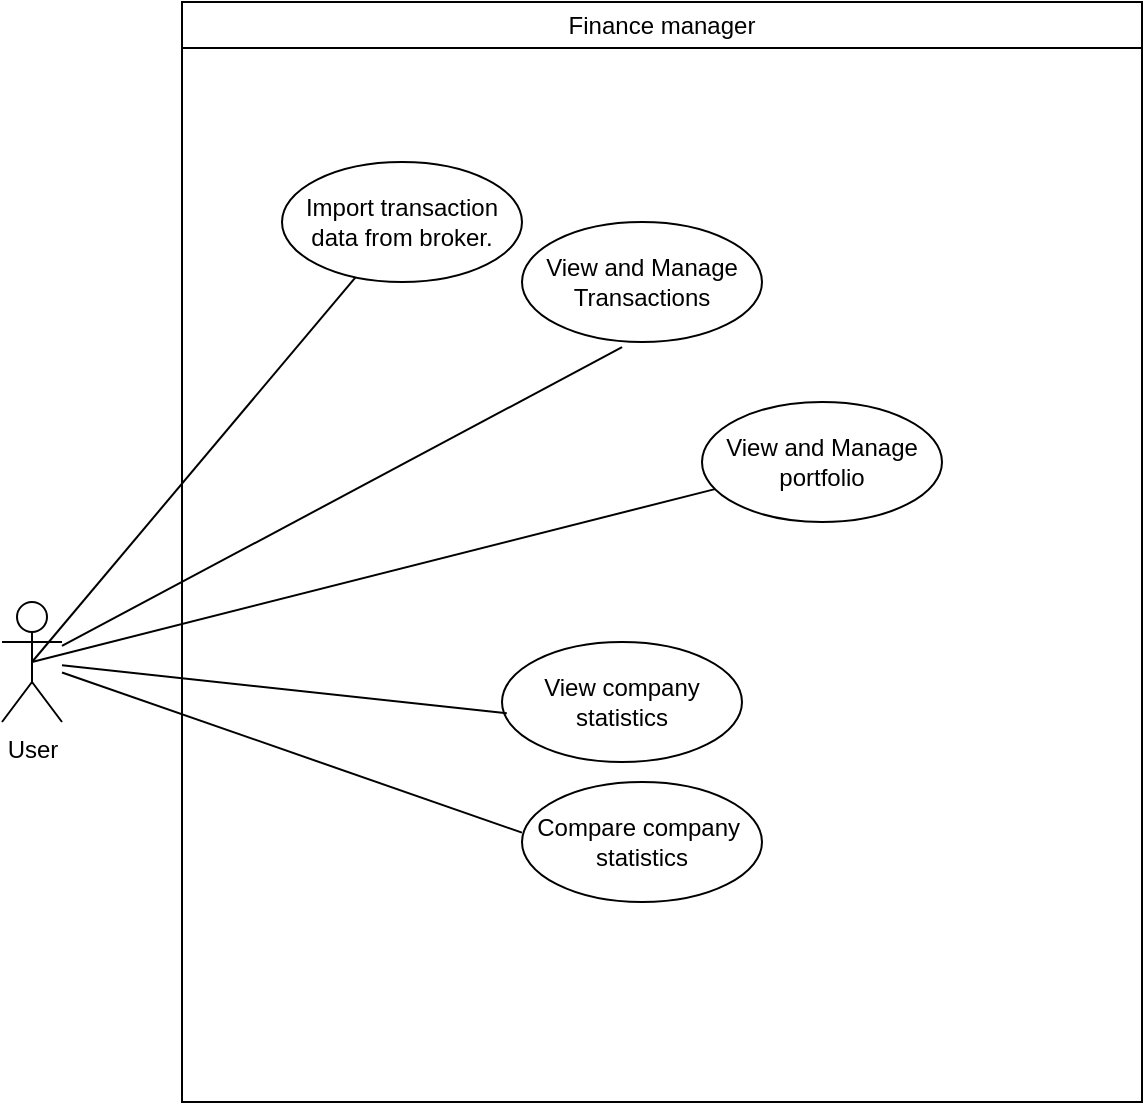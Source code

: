 <mxfile version="24.2.2" type="github">
  <diagram name="Page-1" id="aP26IU29dhFxdvUveBc6">
    <mxGraphModel dx="911" dy="574" grid="1" gridSize="10" guides="1" tooltips="1" connect="1" arrows="1" fold="1" page="1" pageScale="1" pageWidth="850" pageHeight="1100" math="0" shadow="0">
      <root>
        <mxCell id="0" />
        <mxCell id="1" parent="0" />
        <mxCell id="GRDRgxc5QOVXQSU2BIOR-42" value="&lt;span style=&quot;font-weight: 400;&quot;&gt;Finance manager&lt;/span&gt;" style="swimlane;whiteSpace=wrap;html=1;" vertex="1" parent="1">
          <mxGeometry x="220" y="320" width="480" height="550" as="geometry" />
        </mxCell>
        <mxCell id="GRDRgxc5QOVXQSU2BIOR-36" value="View and Manage portfolio" style="ellipse;whiteSpace=wrap;html=1;" vertex="1" parent="GRDRgxc5QOVXQSU2BIOR-42">
          <mxGeometry x="260" y="200" width="120" height="60" as="geometry" />
        </mxCell>
        <mxCell id="GRDRgxc5QOVXQSU2BIOR-13" value="Import transaction data from broker." style="ellipse;whiteSpace=wrap;html=1;" vertex="1" parent="GRDRgxc5QOVXQSU2BIOR-42">
          <mxGeometry x="50" y="80" width="120" height="60" as="geometry" />
        </mxCell>
        <mxCell id="GRDRgxc5QOVXQSU2BIOR-15" value="View and Manage Transactions" style="ellipse;whiteSpace=wrap;html=1;" vertex="1" parent="GRDRgxc5QOVXQSU2BIOR-42">
          <mxGeometry x="170" y="110" width="120" height="60" as="geometry" />
        </mxCell>
        <mxCell id="GRDRgxc5QOVXQSU2BIOR-20" value="View company statistics" style="ellipse;whiteSpace=wrap;html=1;" vertex="1" parent="GRDRgxc5QOVXQSU2BIOR-42">
          <mxGeometry x="160" y="320" width="120" height="60" as="geometry" />
        </mxCell>
        <mxCell id="GRDRgxc5QOVXQSU2BIOR-24" value="Compare company&amp;nbsp;&lt;div&gt;statistics&lt;/div&gt;" style="ellipse;whiteSpace=wrap;html=1;" vertex="1" parent="GRDRgxc5QOVXQSU2BIOR-42">
          <mxGeometry x="170" y="390" width="120" height="60" as="geometry" />
        </mxCell>
        <mxCell id="GRDRgxc5QOVXQSU2BIOR-5" value="User&lt;div&gt;&lt;br&gt;&lt;/div&gt;" style="shape=umlActor;verticalLabelPosition=bottom;verticalAlign=top;html=1;allowArrows=1;portConstraintRotation=0;strokeColor=default;" vertex="1" parent="1">
          <mxGeometry x="130" y="620" width="30" height="60" as="geometry" />
        </mxCell>
        <mxCell id="GRDRgxc5QOVXQSU2BIOR-46" value="" style="endArrow=none;html=1;rounded=0;exitX=0.5;exitY=0.5;exitDx=0;exitDy=0;exitPerimeter=0;" edge="1" parent="1" source="GRDRgxc5QOVXQSU2BIOR-5" target="GRDRgxc5QOVXQSU2BIOR-13">
          <mxGeometry width="50" height="50" relative="1" as="geometry">
            <mxPoint x="240" y="630" as="sourcePoint" />
            <mxPoint x="290" y="580" as="targetPoint" />
          </mxGeometry>
        </mxCell>
        <mxCell id="GRDRgxc5QOVXQSU2BIOR-47" value="" style="endArrow=none;html=1;rounded=0;entryX=0.417;entryY=1.043;entryDx=0;entryDy=0;entryPerimeter=0;" edge="1" parent="1" source="GRDRgxc5QOVXQSU2BIOR-5" target="GRDRgxc5QOVXQSU2BIOR-15">
          <mxGeometry width="50" height="50" relative="1" as="geometry">
            <mxPoint x="520" y="660" as="sourcePoint" />
            <mxPoint x="570" y="610" as="targetPoint" />
          </mxGeometry>
        </mxCell>
        <mxCell id="GRDRgxc5QOVXQSU2BIOR-48" value="" style="endArrow=none;html=1;rounded=0;exitX=0.5;exitY=0.5;exitDx=0;exitDy=0;exitPerimeter=0;" edge="1" parent="1" source="GRDRgxc5QOVXQSU2BIOR-5" target="GRDRgxc5QOVXQSU2BIOR-36">
          <mxGeometry width="50" height="50" relative="1" as="geometry">
            <mxPoint x="520" y="660" as="sourcePoint" />
            <mxPoint x="570" y="610" as="targetPoint" />
          </mxGeometry>
        </mxCell>
        <mxCell id="GRDRgxc5QOVXQSU2BIOR-49" value="" style="endArrow=none;html=1;rounded=0;entryX=0;entryY=0.422;entryDx=0;entryDy=0;entryPerimeter=0;" edge="1" parent="1" source="GRDRgxc5QOVXQSU2BIOR-5" target="GRDRgxc5QOVXQSU2BIOR-24">
          <mxGeometry width="50" height="50" relative="1" as="geometry">
            <mxPoint x="520" y="660" as="sourcePoint" />
            <mxPoint x="570" y="610" as="targetPoint" />
          </mxGeometry>
        </mxCell>
        <mxCell id="GRDRgxc5QOVXQSU2BIOR-50" value="" style="endArrow=none;html=1;rounded=0;entryX=0.02;entryY=0.594;entryDx=0;entryDy=0;entryPerimeter=0;" edge="1" parent="1" source="GRDRgxc5QOVXQSU2BIOR-5" target="GRDRgxc5QOVXQSU2BIOR-20">
          <mxGeometry width="50" height="50" relative="1" as="geometry">
            <mxPoint x="520" y="660" as="sourcePoint" />
            <mxPoint x="570" y="610" as="targetPoint" />
          </mxGeometry>
        </mxCell>
      </root>
    </mxGraphModel>
  </diagram>
</mxfile>
